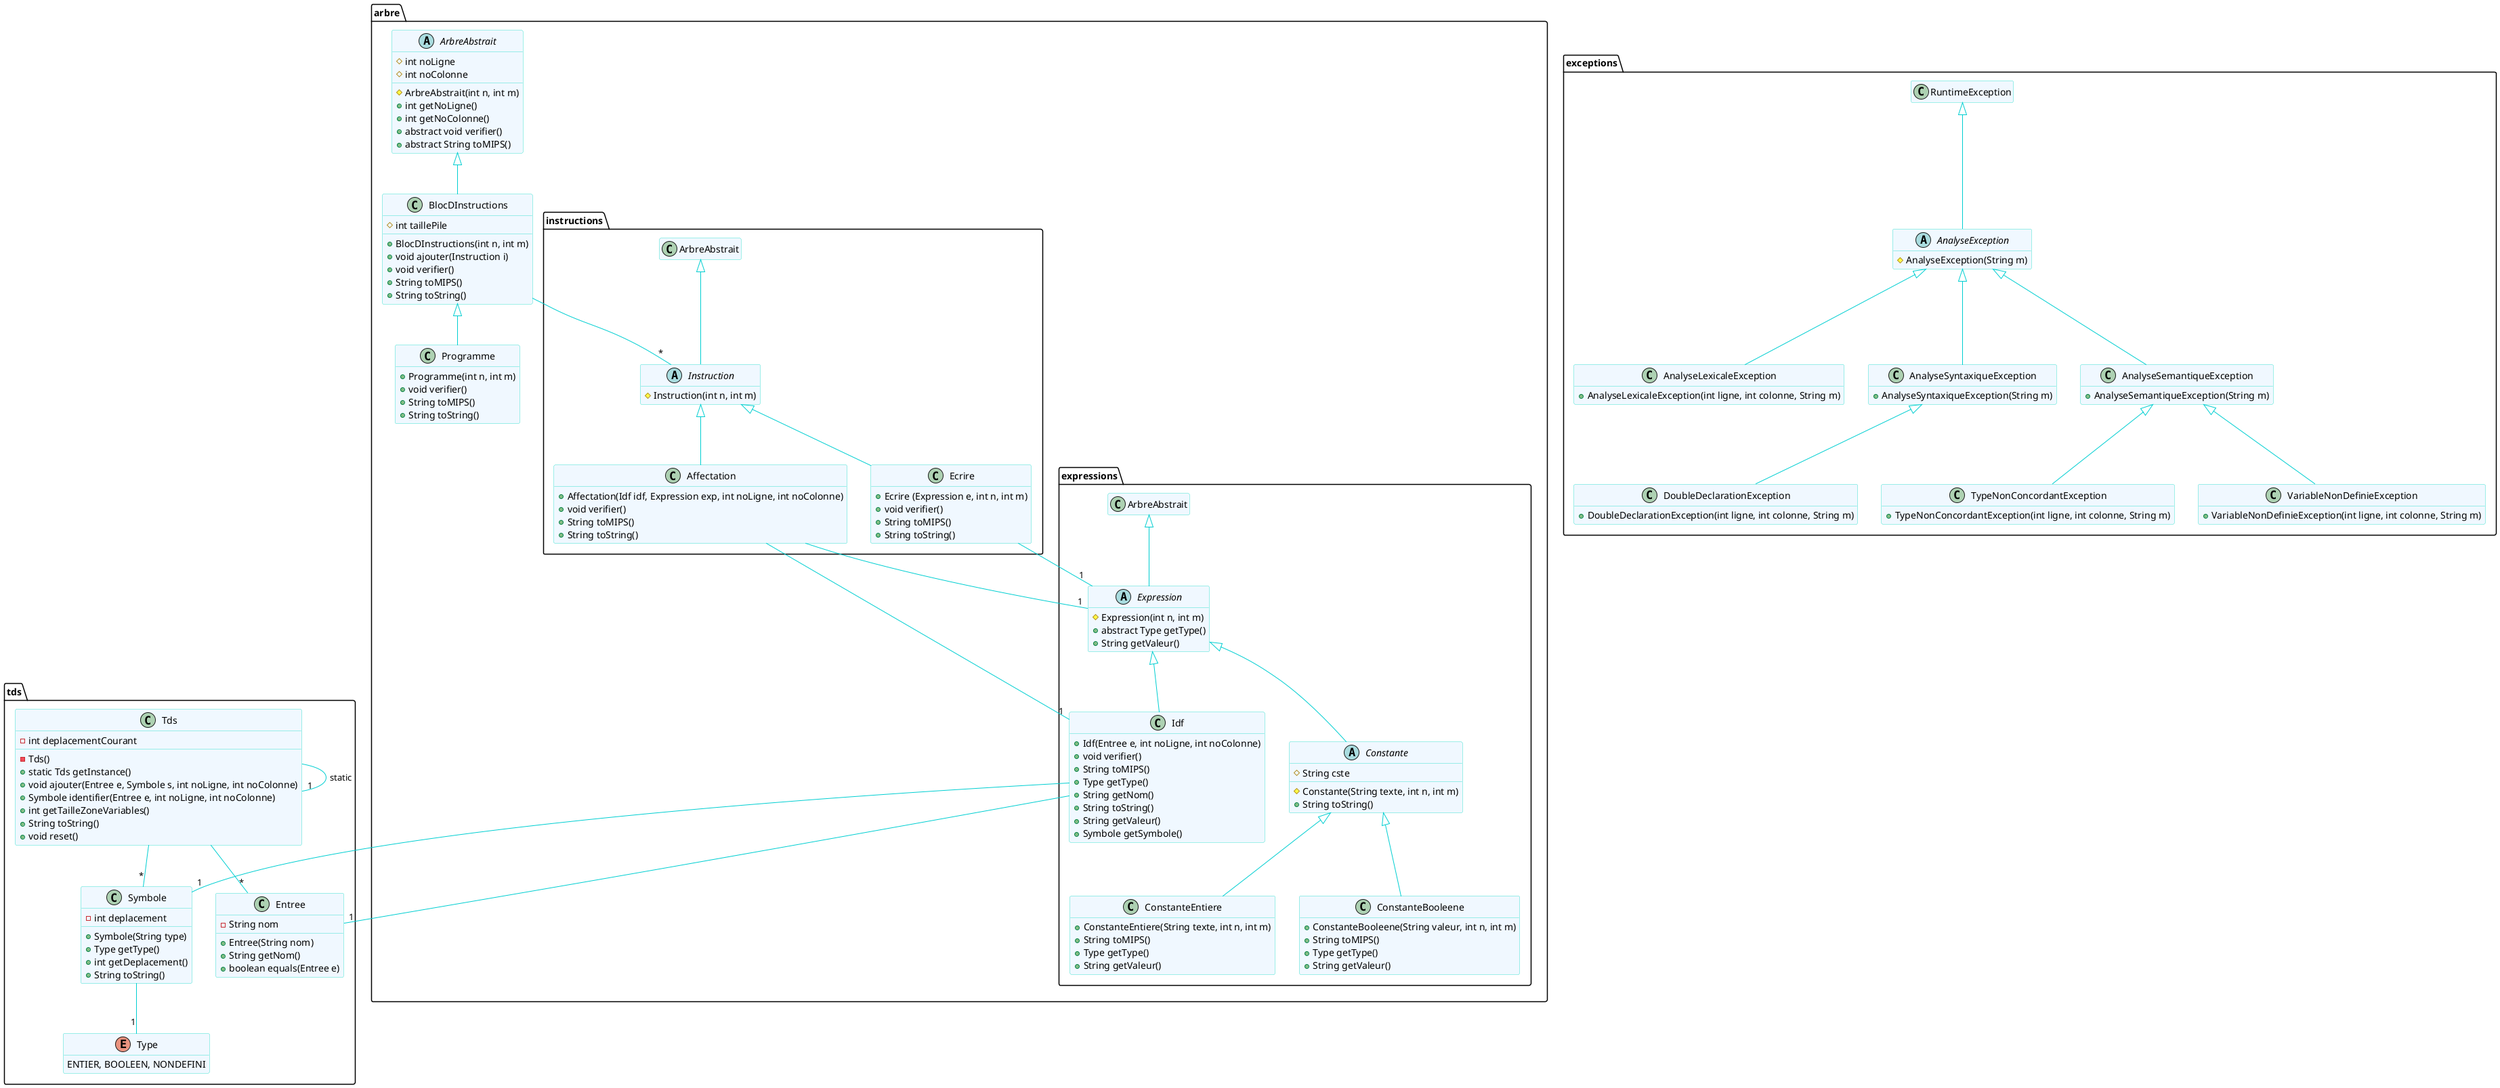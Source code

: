 @startuml
skinparam class {
BackgroundColor AliceBlue
ArrowColor DarkTurquoise
BorderColor Turquoise
}

skinparam stereotypeCBackgroundColor DarkTurquoise
skinparam stereotypeIBackgroundColor Magenta
skinparam stereotypeABackgroundColor Yellow

hide stereotype
hide empty member

package tds {
	class Symbole {
		- int deplacement
		+ Symbole(String type)
		+ Type getType()
		+ int getDeplacement()
		+ String toString()
	}
	Symbole --"1" Type

	class Entree {
		- String nom
		+ Entree(String nom)
		+ String getNom()
		+ boolean equals(Entree e)
	}

	class Tds {
		- int deplacementCourant
		- Tds()
		+ static Tds getInstance()
		+ void ajouter(Entree e, Symbole s, int noLigne, int noColonne)
		+ Symbole identifier(Entree e, int noLigne, int noColonne)
		+ int getTailleZoneVariables()
		+ String toString()
		+ void reset()
	}
	Tds --"1" Tds : static
	Tds --"*" Symbole
	Tds --"*" Entree

	enum Type {
		ENTIER, BOOLEEN, NONDEFINI
	}

}

package arbre {

	package expressions {

		abstract class Constante extends Expression {
			# String cste
			# Constante(String texte, int n, int m)
			+ String toString()
		}

		class ConstanteEntiere extends Constante {
			+ ConstanteEntiere(String texte, int n, int m)
			+ String toMIPS()
			+ Type getType()
			+ String getValeur()
		}

		class ConstanteBooleene extends Constante {
			+ ConstanteBooleene(String valeur, int n, int m)
			+ String toMIPS()
			+ Type getType()
			+ String getValeur()
		}

		abstract class Expression extends ArbreAbstrait{
			# Expression(int n, int m)
			+ abstract Type getType()
			+ String getValeur()
		}

		class Idf extends Expression {
			+ Idf(Entree e, int noLigne, int noColonne)
			+ void verifier()
			+ String toMIPS()
			+ Type getType()
			+ String getNom()
			+ String toString()
			+ String getValeur()
			+ Symbole getSymbole()
		}
		Idf --"1" Symbole
		Idf --"1" Entree

	}
	package instructions {

		class Affectation extends Instruction {
			+ Affectation(Idf idf, Expression exp, int noLigne, int noColonne)
			+ void verifier()
			+ String toMIPS()
			+ String toString()
		}
		Affectation --"1" Idf
		Affectation --"1" Expression

		class Ecrire extends Instruction{
			+ Ecrire (Expression e, int n, int m)
			+ void verifier()
			+ String toMIPS()
			+ String toString()
		}
		Ecrire --"1" Expression

		abstract class Instruction extends ArbreAbstrait{
  	 	# Instruction(int n, int m)
		}



	}

	abstract class ArbreAbstrait {
   # int noLigne
   # int noColonne
   # ArbreAbstrait(int n, int m)
	 + int getNoLigne()
	 + int getNoColonne()
   + abstract void verifier()
   + abstract String toMIPS()
	}

	class BlocDInstructions extends ArbreAbstrait {
		# int taillePile
		+ BlocDInstructions(int n, int m)
		+ void ajouter(Instruction i)
		+ void verifier()
		+ String toMIPS()
		+ String toString()
	}
	BlocDInstructions --"*" Instruction

	class Programme extends BlocDInstructions {
		+ Programme(int n, int m)
		+ void verifier()
		+ String toMIPS()
		+ String toString()
	}

}

package exceptions {
	abstract class AnalyseException extends RuntimeException {
		# AnalyseException(String m)
	}

	class AnalyseLexicaleException extends AnalyseException {
		+ AnalyseLexicaleException(int ligne, int colonne, String m)
	}

	class AnalyseSyntaxiqueException extends AnalyseException {
		+ AnalyseSyntaxiqueException(String m)
	}

	class AnalyseSemantiqueException extends AnalyseException{
		+ AnalyseSemantiqueException(String m)
	}

	class DoubleDeclarationException extends AnalyseSyntaxiqueException {
		+ DoubleDeclarationException(int ligne, int colonne, String m)
	}

	class TypeNonConcordantException extends AnalyseSemantiqueException {
		+ TypeNonConcordantException(int ligne, int colonne, String m)
	}

	class VariableNonDefinieException extends AnalyseSemantiqueException {
		+ VariableNonDefinieException(int ligne, int colonne, String m)
	}

}
@enduml